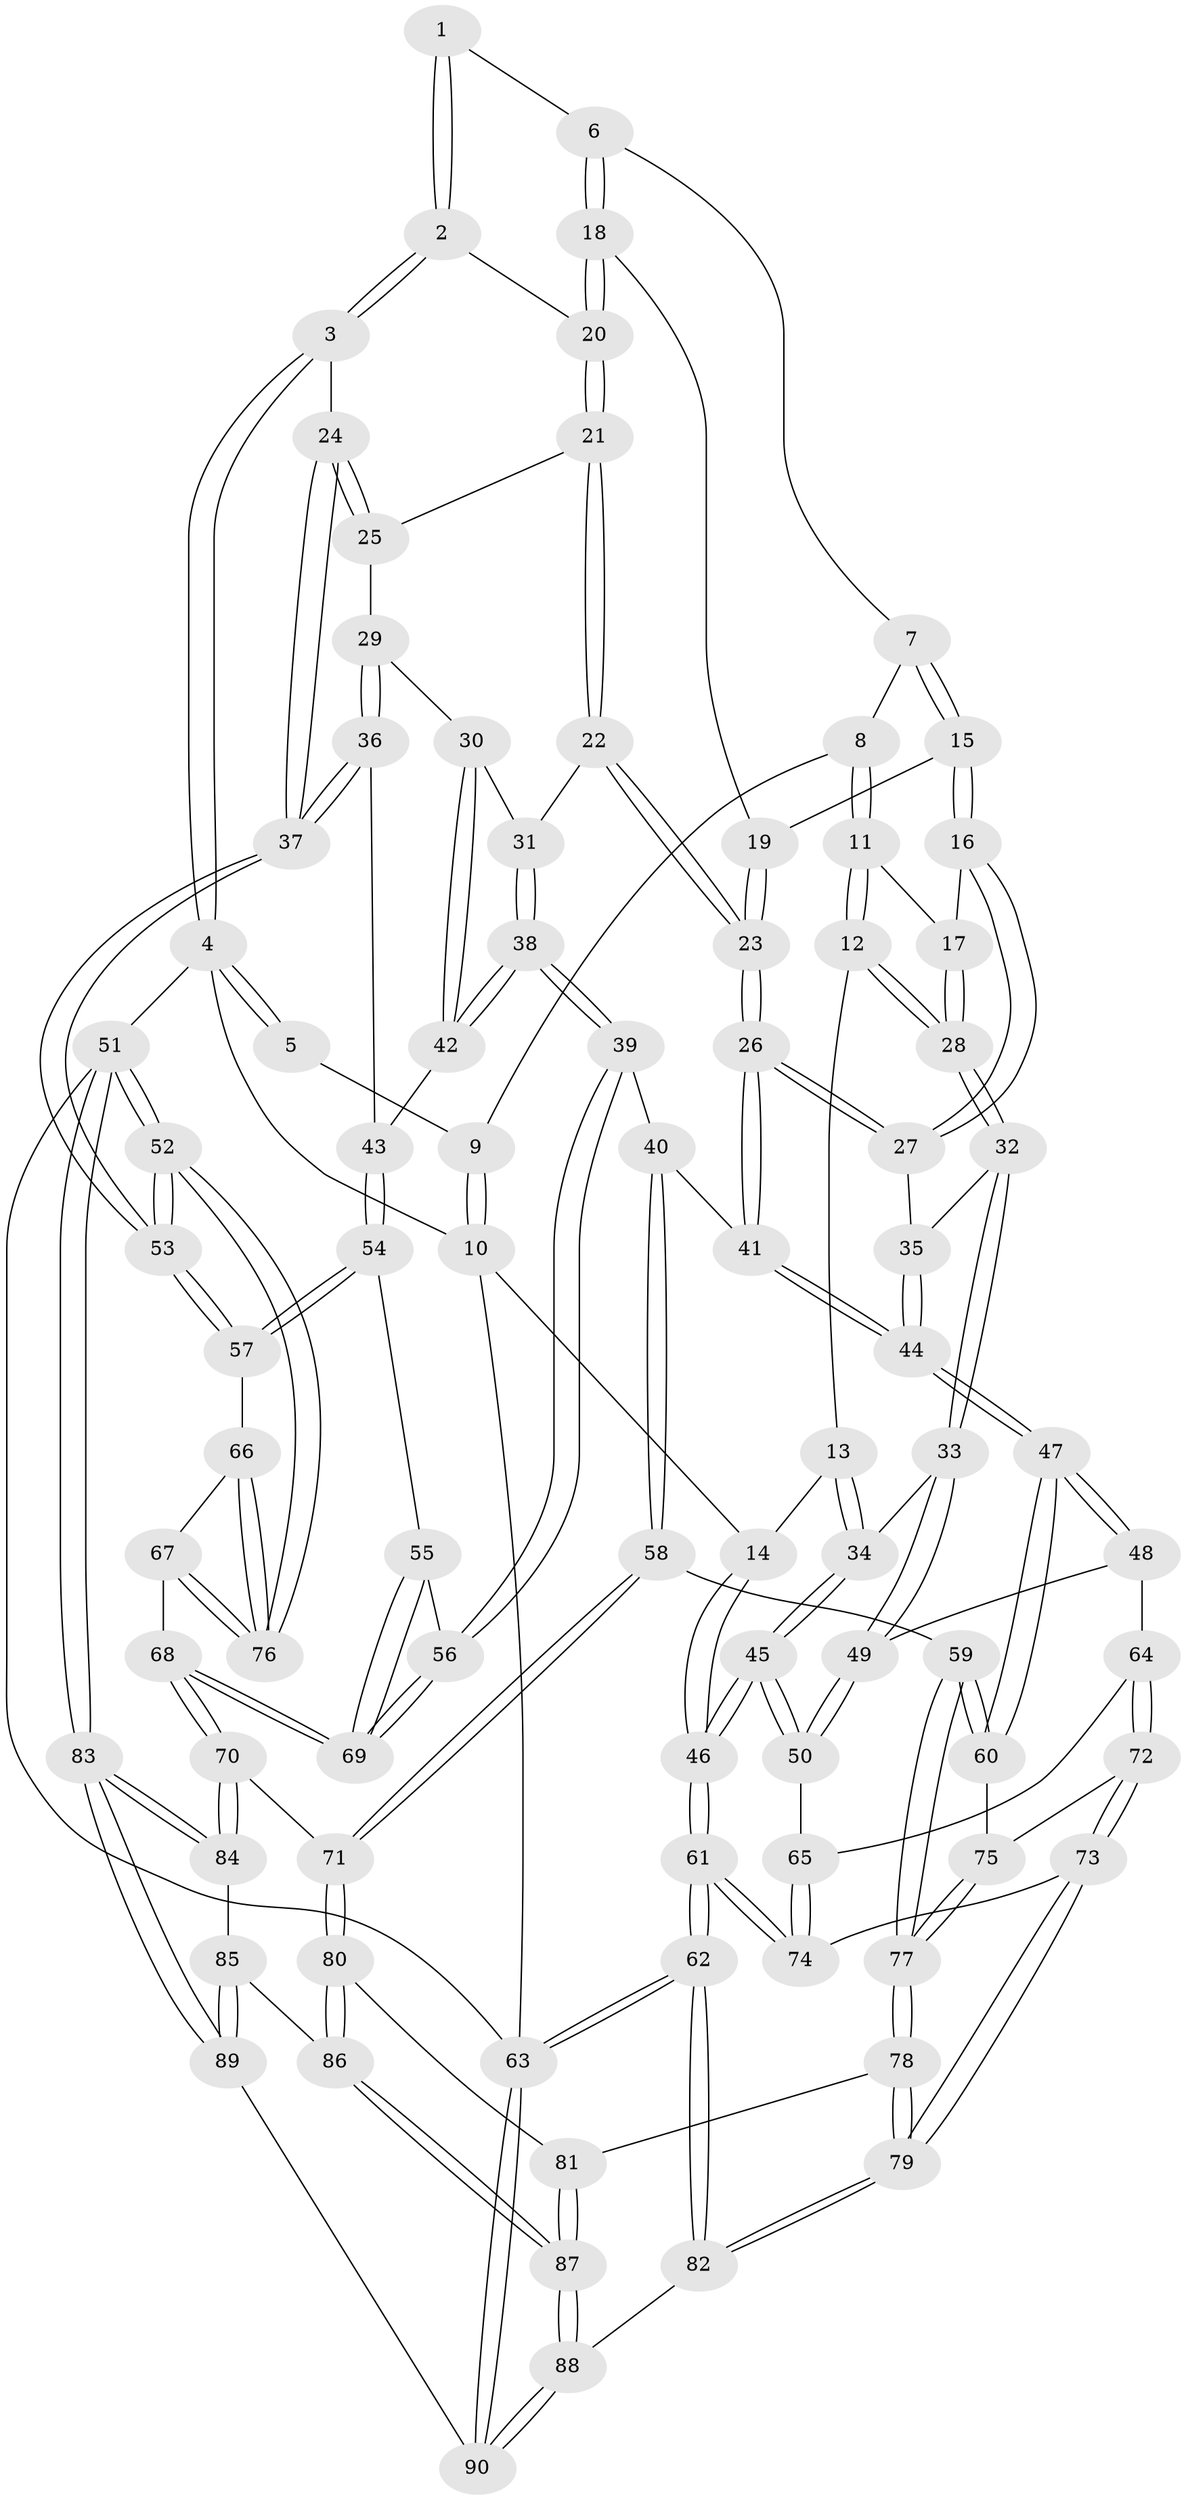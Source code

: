 // coarse degree distribution, {3: 0.2, 5: 0.4444444444444444, 4: 0.2222222222222222, 2: 0.022222222222222223, 6: 0.06666666666666667, 11: 0.022222222222222223, 8: 0.022222222222222223}
// Generated by graph-tools (version 1.1) at 2025/05/03/04/25 22:05:45]
// undirected, 90 vertices, 222 edges
graph export_dot {
graph [start="1"]
  node [color=gray90,style=filled];
  1 [pos="+0.7245352205894886+0"];
  2 [pos="+0.7527586934979602+0.1237307932769962"];
  3 [pos="+1+0"];
  4 [pos="+1+0"];
  5 [pos="+0.7167938406685589+0"];
  6 [pos="+0.5764966290487287+0.12900037965456077"];
  7 [pos="+0.3824206025605832+0"];
  8 [pos="+0.36015629544216504+0"];
  9 [pos="+0.3545413691937842+0"];
  10 [pos="+0+0"];
  11 [pos="+0.313634522320911+0.07042624693383112"];
  12 [pos="+0.1932927941923323+0.2420332170332221"];
  13 [pos="+0.02095738842725185+0.18184833590683466"];
  14 [pos="+0+0"];
  15 [pos="+0.47294053295095156+0.23964305466312677"];
  16 [pos="+0.4527249567129817+0.27343390871603496"];
  17 [pos="+0.38995083967917166+0.2600489222720094"];
  18 [pos="+0.5850314806739243+0.14201267412569266"];
  19 [pos="+0.5628220032446313+0.18430227679280875"];
  20 [pos="+0.7390431385527751+0.156167167325357"];
  21 [pos="+0.7443423015950121+0.17568055147660908"];
  22 [pos="+0.6266391225589122+0.33053815551019305"];
  23 [pos="+0.6231222881523073+0.33140470421386253"];
  24 [pos="+1+0.05434913246429522"];
  25 [pos="+0.8156382357417242+0.2508860787733198"];
  26 [pos="+0.539018176938004+0.3939512662861279"];
  27 [pos="+0.4895679830110344+0.34730897093360436"];
  28 [pos="+0.24101839285202797+0.342525993189497"];
  29 [pos="+0.8256598267532576+0.32152908767870275"];
  30 [pos="+0.7751677342549295+0.36096684006015084"];
  31 [pos="+0.6748744545377092+0.3529270492551568"];
  32 [pos="+0.2395783905312754+0.36144190495355455"];
  33 [pos="+0.23776027002748365+0.3646478846792763"];
  34 [pos="+0.08476160183328849+0.42737062913333007"];
  35 [pos="+0.3442493023115563+0.3963220637573103"];
  36 [pos="+0.9111741107428147+0.3823607191864212"];
  37 [pos="+1+0.2052151283950134"];
  38 [pos="+0.7201845755860867+0.5024437281685695"];
  39 [pos="+0.7077497531749478+0.5213190339296608"];
  40 [pos="+0.6112719387076372+0.49342791102708394"];
  41 [pos="+0.5386885448806052+0.4085096582465615"];
  42 [pos="+0.7563959430808866+0.46932085154727515"];
  43 [pos="+0.9023935364547168+0.4704021570862085"];
  44 [pos="+0.4314328049943096+0.5133672654808886"];
  45 [pos="+0+0.583284083409209"];
  46 [pos="+0+0.6232028950378097"];
  47 [pos="+0.4119474422352714+0.558655801371703"];
  48 [pos="+0.28264342822429955+0.5168749484249595"];
  49 [pos="+0.25253563547697794+0.45158329056794244"];
  50 [pos="+0.11704589302518867+0.5660064794176382"];
  51 [pos="+1+1"];
  52 [pos="+1+1"];
  53 [pos="+1+0.5878342050426425"];
  54 [pos="+0.9144327252334117+0.5001886733836111"];
  55 [pos="+0.8856767563910438+0.5268477280568723"];
  56 [pos="+0.7085690145649134+0.5235222879214361"];
  57 [pos="+0.9897341151389923+0.5507448546967952"];
  58 [pos="+0.5267340102456008+0.663499936605683"];
  59 [pos="+0.5210171153981957+0.661347726038945"];
  60 [pos="+0.4165116684940739+0.5770178860232785"];
  61 [pos="+0+0.8632968432095772"];
  62 [pos="+0+1"];
  63 [pos="+0+1"];
  64 [pos="+0.24150421850332757+0.5742301385651064"];
  65 [pos="+0.18959464545333066+0.5784644417459689"];
  66 [pos="+0.9549028529887725+0.5943510289707443"];
  67 [pos="+0.7726288907236797+0.7174965989633465"];
  68 [pos="+0.7523050284022867+0.7107381054204294"];
  69 [pos="+0.7531516877457204+0.6902281768557491"];
  70 [pos="+0.7518870614553782+0.7109824250677469"];
  71 [pos="+0.6158210069527538+0.7545155042913949"];
  72 [pos="+0.27533627059086774+0.6789366449901364"];
  73 [pos="+0.23807381884793338+0.7399273832479139"];
  74 [pos="+0.20907450021335025+0.7451141413297891"];
  75 [pos="+0.3556922215513461+0.6430644573745925"];
  76 [pos="+0.9256018389667627+0.8037682255260683"];
  77 [pos="+0.3943137748935579+0.7489270309853993"];
  78 [pos="+0.3605482170702099+0.8251306804638893"];
  79 [pos="+0.35792247785941833+0.8270790537444572"];
  80 [pos="+0.6061717188715601+0.7747058942047412"];
  81 [pos="+0.434269924264385+0.8147233330354399"];
  82 [pos="+0.35566236603295587+0.8754546670355351"];
  83 [pos="+1+1"];
  84 [pos="+0.758035231619666+0.9002774892240674"];
  85 [pos="+0.6873150499193886+0.9353472391773777"];
  86 [pos="+0.5980137133059295+0.8484946376278162"];
  87 [pos="+0.5306114388967016+0.9530267564893854"];
  88 [pos="+0.4585184821551162+1"];
  89 [pos="+0.7689433257525053+1"];
  90 [pos="+0.4555429478838219+1"];
  1 -- 2;
  1 -- 2;
  1 -- 6;
  2 -- 3;
  2 -- 3;
  2 -- 20;
  3 -- 4;
  3 -- 4;
  3 -- 24;
  4 -- 5;
  4 -- 5;
  4 -- 10;
  4 -- 51;
  5 -- 9;
  6 -- 7;
  6 -- 18;
  6 -- 18;
  7 -- 8;
  7 -- 15;
  7 -- 15;
  8 -- 9;
  8 -- 11;
  8 -- 11;
  9 -- 10;
  9 -- 10;
  10 -- 14;
  10 -- 63;
  11 -- 12;
  11 -- 12;
  11 -- 17;
  12 -- 13;
  12 -- 28;
  12 -- 28;
  13 -- 14;
  13 -- 34;
  13 -- 34;
  14 -- 46;
  14 -- 46;
  15 -- 16;
  15 -- 16;
  15 -- 19;
  16 -- 17;
  16 -- 27;
  16 -- 27;
  17 -- 28;
  17 -- 28;
  18 -- 19;
  18 -- 20;
  18 -- 20;
  19 -- 23;
  19 -- 23;
  20 -- 21;
  20 -- 21;
  21 -- 22;
  21 -- 22;
  21 -- 25;
  22 -- 23;
  22 -- 23;
  22 -- 31;
  23 -- 26;
  23 -- 26;
  24 -- 25;
  24 -- 25;
  24 -- 37;
  24 -- 37;
  25 -- 29;
  26 -- 27;
  26 -- 27;
  26 -- 41;
  26 -- 41;
  27 -- 35;
  28 -- 32;
  28 -- 32;
  29 -- 30;
  29 -- 36;
  29 -- 36;
  30 -- 31;
  30 -- 42;
  30 -- 42;
  31 -- 38;
  31 -- 38;
  32 -- 33;
  32 -- 33;
  32 -- 35;
  33 -- 34;
  33 -- 49;
  33 -- 49;
  34 -- 45;
  34 -- 45;
  35 -- 44;
  35 -- 44;
  36 -- 37;
  36 -- 37;
  36 -- 43;
  37 -- 53;
  37 -- 53;
  38 -- 39;
  38 -- 39;
  38 -- 42;
  38 -- 42;
  39 -- 40;
  39 -- 56;
  39 -- 56;
  40 -- 41;
  40 -- 58;
  40 -- 58;
  41 -- 44;
  41 -- 44;
  42 -- 43;
  43 -- 54;
  43 -- 54;
  44 -- 47;
  44 -- 47;
  45 -- 46;
  45 -- 46;
  45 -- 50;
  45 -- 50;
  46 -- 61;
  46 -- 61;
  47 -- 48;
  47 -- 48;
  47 -- 60;
  47 -- 60;
  48 -- 49;
  48 -- 64;
  49 -- 50;
  49 -- 50;
  50 -- 65;
  51 -- 52;
  51 -- 52;
  51 -- 83;
  51 -- 83;
  51 -- 63;
  52 -- 53;
  52 -- 53;
  52 -- 76;
  52 -- 76;
  53 -- 57;
  53 -- 57;
  54 -- 55;
  54 -- 57;
  54 -- 57;
  55 -- 56;
  55 -- 69;
  55 -- 69;
  56 -- 69;
  56 -- 69;
  57 -- 66;
  58 -- 59;
  58 -- 71;
  58 -- 71;
  59 -- 60;
  59 -- 60;
  59 -- 77;
  59 -- 77;
  60 -- 75;
  61 -- 62;
  61 -- 62;
  61 -- 74;
  61 -- 74;
  62 -- 63;
  62 -- 63;
  62 -- 82;
  62 -- 82;
  63 -- 90;
  63 -- 90;
  64 -- 65;
  64 -- 72;
  64 -- 72;
  65 -- 74;
  65 -- 74;
  66 -- 67;
  66 -- 76;
  66 -- 76;
  67 -- 68;
  67 -- 76;
  67 -- 76;
  68 -- 69;
  68 -- 69;
  68 -- 70;
  68 -- 70;
  70 -- 71;
  70 -- 84;
  70 -- 84;
  71 -- 80;
  71 -- 80;
  72 -- 73;
  72 -- 73;
  72 -- 75;
  73 -- 74;
  73 -- 79;
  73 -- 79;
  75 -- 77;
  75 -- 77;
  77 -- 78;
  77 -- 78;
  78 -- 79;
  78 -- 79;
  78 -- 81;
  79 -- 82;
  79 -- 82;
  80 -- 81;
  80 -- 86;
  80 -- 86;
  81 -- 87;
  81 -- 87;
  82 -- 88;
  83 -- 84;
  83 -- 84;
  83 -- 89;
  83 -- 89;
  84 -- 85;
  85 -- 86;
  85 -- 89;
  85 -- 89;
  86 -- 87;
  86 -- 87;
  87 -- 88;
  87 -- 88;
  88 -- 90;
  88 -- 90;
  89 -- 90;
}
